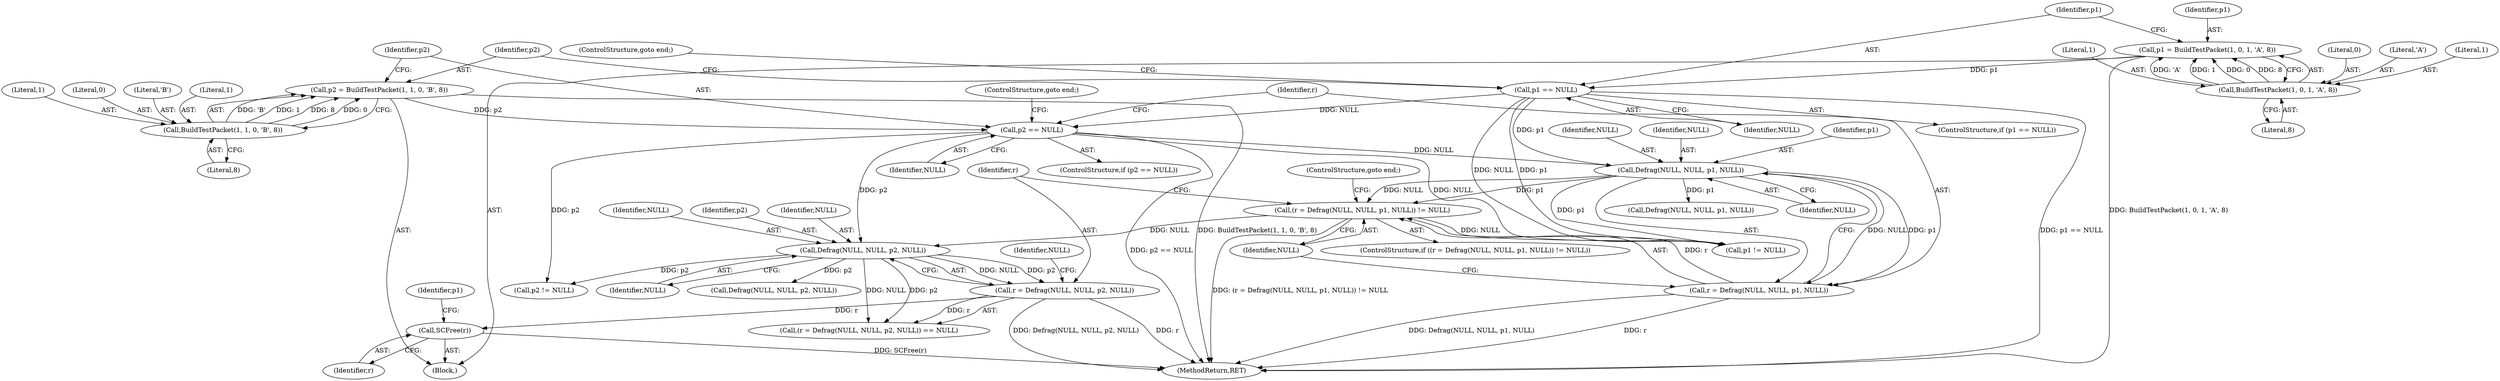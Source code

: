 digraph "0_suricata_4a04f814b15762eb446a5ead4d69d021512df6f8_11@pointer" {
"1000171" [label="(Call,SCFree(r))"];
"1000162" [label="(Call,r = Defrag(NULL, NULL, p2, NULL))"];
"1000164" [label="(Call,Defrag(NULL, NULL, p2, NULL))"];
"1000150" [label="(Call,(r = Defrag(NULL, NULL, p1, NULL)) != NULL)"];
"1000151" [label="(Call,r = Defrag(NULL, NULL, p1, NULL))"];
"1000153" [label="(Call,Defrag(NULL, NULL, p1, NULL))"];
"1000145" [label="(Call,p2 == NULL)"];
"1000136" [label="(Call,p2 = BuildTestPacket(1, 1, 0, 'B', 8))"];
"1000138" [label="(Call,BuildTestPacket(1, 1, 0, 'B', 8))"];
"1000132" [label="(Call,p1 == NULL)"];
"1000123" [label="(Call,p1 = BuildTestPacket(1, 0, 1, 'A', 8))"];
"1000125" [label="(Call,BuildTestPacket(1, 0, 1, 'A', 8))"];
"1000128" [label="(Literal,1)"];
"1000146" [label="(Identifier,p2)"];
"1000161" [label="(Call,(r = Defrag(NULL, NULL, p2, NULL)) == NULL)"];
"1000154" [label="(Identifier,NULL)"];
"1000139" [label="(Literal,1)"];
"1000126" [label="(Literal,1)"];
"1000127" [label="(Literal,0)"];
"1000136" [label="(Call,p2 = BuildTestPacket(1, 1, 0, 'B', 8))"];
"1000138" [label="(Call,BuildTestPacket(1, 1, 0, 'B', 8))"];
"1000171" [label="(Call,SCFree(r))"];
"1000155" [label="(Identifier,NULL)"];
"1000156" [label="(Identifier,p1)"];
"1000145" [label="(Call,p2 == NULL)"];
"1000137" [label="(Identifier,p2)"];
"1000135" [label="(ControlStructure,goto end;)"];
"1000149" [label="(ControlStructure,if ((r = Defrag(NULL, NULL, p1, NULL)) != NULL))"];
"1000172" [label="(Identifier,r)"];
"1000123" [label="(Call,p1 = BuildTestPacket(1, 0, 1, 'A', 8))"];
"1000234" [label="(Call,p2 != NULL)"];
"1000141" [label="(Literal,0)"];
"1000163" [label="(Identifier,r)"];
"1000228" [label="(Call,p1 != NULL)"];
"1000162" [label="(Call,r = Defrag(NULL, NULL, p2, NULL))"];
"1000157" [label="(Identifier,NULL)"];
"1000131" [label="(ControlStructure,if (p1 == NULL))"];
"1000148" [label="(ControlStructure,goto end;)"];
"1000166" [label="(Identifier,NULL)"];
"1000144" [label="(ControlStructure,if (p2 == NULL))"];
"1000176" [label="(Identifier,p1)"];
"1000129" [label="(Literal,'A')"];
"1000152" [label="(Identifier,r)"];
"1000153" [label="(Call,Defrag(NULL, NULL, p1, NULL))"];
"1000167" [label="(Identifier,p2)"];
"1000105" [label="(Block,)"];
"1000130" [label="(Literal,8)"];
"1000164" [label="(Call,Defrag(NULL, NULL, p2, NULL))"];
"1000147" [label="(Identifier,NULL)"];
"1000242" [label="(MethodReturn,RET)"];
"1000151" [label="(Call,r = Defrag(NULL, NULL, p1, NULL))"];
"1000142" [label="(Literal,'B')"];
"1000205" [label="(Call,Defrag(NULL, NULL, p1, NULL))"];
"1000168" [label="(Identifier,NULL)"];
"1000158" [label="(Identifier,NULL)"];
"1000143" [label="(Literal,8)"];
"1000132" [label="(Call,p1 == NULL)"];
"1000140" [label="(Literal,1)"];
"1000125" [label="(Call,BuildTestPacket(1, 0, 1, 'A', 8))"];
"1000165" [label="(Identifier,NULL)"];
"1000124" [label="(Identifier,p1)"];
"1000159" [label="(ControlStructure,goto end;)"];
"1000133" [label="(Identifier,p1)"];
"1000169" [label="(Identifier,NULL)"];
"1000150" [label="(Call,(r = Defrag(NULL, NULL, p1, NULL)) != NULL)"];
"1000134" [label="(Identifier,NULL)"];
"1000216" [label="(Call,Defrag(NULL, NULL, p2, NULL))"];
"1000171" -> "1000105"  [label="AST: "];
"1000171" -> "1000172"  [label="CFG: "];
"1000172" -> "1000171"  [label="AST: "];
"1000176" -> "1000171"  [label="CFG: "];
"1000171" -> "1000242"  [label="DDG: SCFree(r)"];
"1000162" -> "1000171"  [label="DDG: r"];
"1000162" -> "1000161"  [label="AST: "];
"1000162" -> "1000164"  [label="CFG: "];
"1000163" -> "1000162"  [label="AST: "];
"1000164" -> "1000162"  [label="AST: "];
"1000169" -> "1000162"  [label="CFG: "];
"1000162" -> "1000242"  [label="DDG: Defrag(NULL, NULL, p2, NULL)"];
"1000162" -> "1000242"  [label="DDG: r"];
"1000162" -> "1000161"  [label="DDG: r"];
"1000164" -> "1000162"  [label="DDG: NULL"];
"1000164" -> "1000162"  [label="DDG: p2"];
"1000164" -> "1000168"  [label="CFG: "];
"1000165" -> "1000164"  [label="AST: "];
"1000166" -> "1000164"  [label="AST: "];
"1000167" -> "1000164"  [label="AST: "];
"1000168" -> "1000164"  [label="AST: "];
"1000164" -> "1000161"  [label="DDG: NULL"];
"1000164" -> "1000161"  [label="DDG: p2"];
"1000150" -> "1000164"  [label="DDG: NULL"];
"1000145" -> "1000164"  [label="DDG: p2"];
"1000164" -> "1000216"  [label="DDG: p2"];
"1000164" -> "1000234"  [label="DDG: p2"];
"1000150" -> "1000149"  [label="AST: "];
"1000150" -> "1000158"  [label="CFG: "];
"1000151" -> "1000150"  [label="AST: "];
"1000158" -> "1000150"  [label="AST: "];
"1000159" -> "1000150"  [label="CFG: "];
"1000163" -> "1000150"  [label="CFG: "];
"1000150" -> "1000242"  [label="DDG: (r = Defrag(NULL, NULL, p1, NULL)) != NULL"];
"1000151" -> "1000150"  [label="DDG: r"];
"1000153" -> "1000150"  [label="DDG: NULL"];
"1000153" -> "1000150"  [label="DDG: p1"];
"1000150" -> "1000228"  [label="DDG: NULL"];
"1000151" -> "1000153"  [label="CFG: "];
"1000152" -> "1000151"  [label="AST: "];
"1000153" -> "1000151"  [label="AST: "];
"1000158" -> "1000151"  [label="CFG: "];
"1000151" -> "1000242"  [label="DDG: Defrag(NULL, NULL, p1, NULL)"];
"1000151" -> "1000242"  [label="DDG: r"];
"1000153" -> "1000151"  [label="DDG: NULL"];
"1000153" -> "1000151"  [label="DDG: p1"];
"1000153" -> "1000157"  [label="CFG: "];
"1000154" -> "1000153"  [label="AST: "];
"1000155" -> "1000153"  [label="AST: "];
"1000156" -> "1000153"  [label="AST: "];
"1000157" -> "1000153"  [label="AST: "];
"1000145" -> "1000153"  [label="DDG: NULL"];
"1000132" -> "1000153"  [label="DDG: p1"];
"1000153" -> "1000205"  [label="DDG: p1"];
"1000153" -> "1000228"  [label="DDG: p1"];
"1000145" -> "1000144"  [label="AST: "];
"1000145" -> "1000147"  [label="CFG: "];
"1000146" -> "1000145"  [label="AST: "];
"1000147" -> "1000145"  [label="AST: "];
"1000148" -> "1000145"  [label="CFG: "];
"1000152" -> "1000145"  [label="CFG: "];
"1000145" -> "1000242"  [label="DDG: p2 == NULL"];
"1000136" -> "1000145"  [label="DDG: p2"];
"1000132" -> "1000145"  [label="DDG: NULL"];
"1000145" -> "1000228"  [label="DDG: NULL"];
"1000145" -> "1000234"  [label="DDG: p2"];
"1000136" -> "1000105"  [label="AST: "];
"1000136" -> "1000138"  [label="CFG: "];
"1000137" -> "1000136"  [label="AST: "];
"1000138" -> "1000136"  [label="AST: "];
"1000146" -> "1000136"  [label="CFG: "];
"1000136" -> "1000242"  [label="DDG: BuildTestPacket(1, 1, 0, 'B', 8)"];
"1000138" -> "1000136"  [label="DDG: 'B'"];
"1000138" -> "1000136"  [label="DDG: 1"];
"1000138" -> "1000136"  [label="DDG: 8"];
"1000138" -> "1000136"  [label="DDG: 0"];
"1000138" -> "1000143"  [label="CFG: "];
"1000139" -> "1000138"  [label="AST: "];
"1000140" -> "1000138"  [label="AST: "];
"1000141" -> "1000138"  [label="AST: "];
"1000142" -> "1000138"  [label="AST: "];
"1000143" -> "1000138"  [label="AST: "];
"1000132" -> "1000131"  [label="AST: "];
"1000132" -> "1000134"  [label="CFG: "];
"1000133" -> "1000132"  [label="AST: "];
"1000134" -> "1000132"  [label="AST: "];
"1000135" -> "1000132"  [label="CFG: "];
"1000137" -> "1000132"  [label="CFG: "];
"1000132" -> "1000242"  [label="DDG: p1 == NULL"];
"1000123" -> "1000132"  [label="DDG: p1"];
"1000132" -> "1000228"  [label="DDG: p1"];
"1000132" -> "1000228"  [label="DDG: NULL"];
"1000123" -> "1000105"  [label="AST: "];
"1000123" -> "1000125"  [label="CFG: "];
"1000124" -> "1000123"  [label="AST: "];
"1000125" -> "1000123"  [label="AST: "];
"1000133" -> "1000123"  [label="CFG: "];
"1000123" -> "1000242"  [label="DDG: BuildTestPacket(1, 0, 1, 'A', 8)"];
"1000125" -> "1000123"  [label="DDG: 'A'"];
"1000125" -> "1000123"  [label="DDG: 1"];
"1000125" -> "1000123"  [label="DDG: 0"];
"1000125" -> "1000123"  [label="DDG: 8"];
"1000125" -> "1000130"  [label="CFG: "];
"1000126" -> "1000125"  [label="AST: "];
"1000127" -> "1000125"  [label="AST: "];
"1000128" -> "1000125"  [label="AST: "];
"1000129" -> "1000125"  [label="AST: "];
"1000130" -> "1000125"  [label="AST: "];
}

